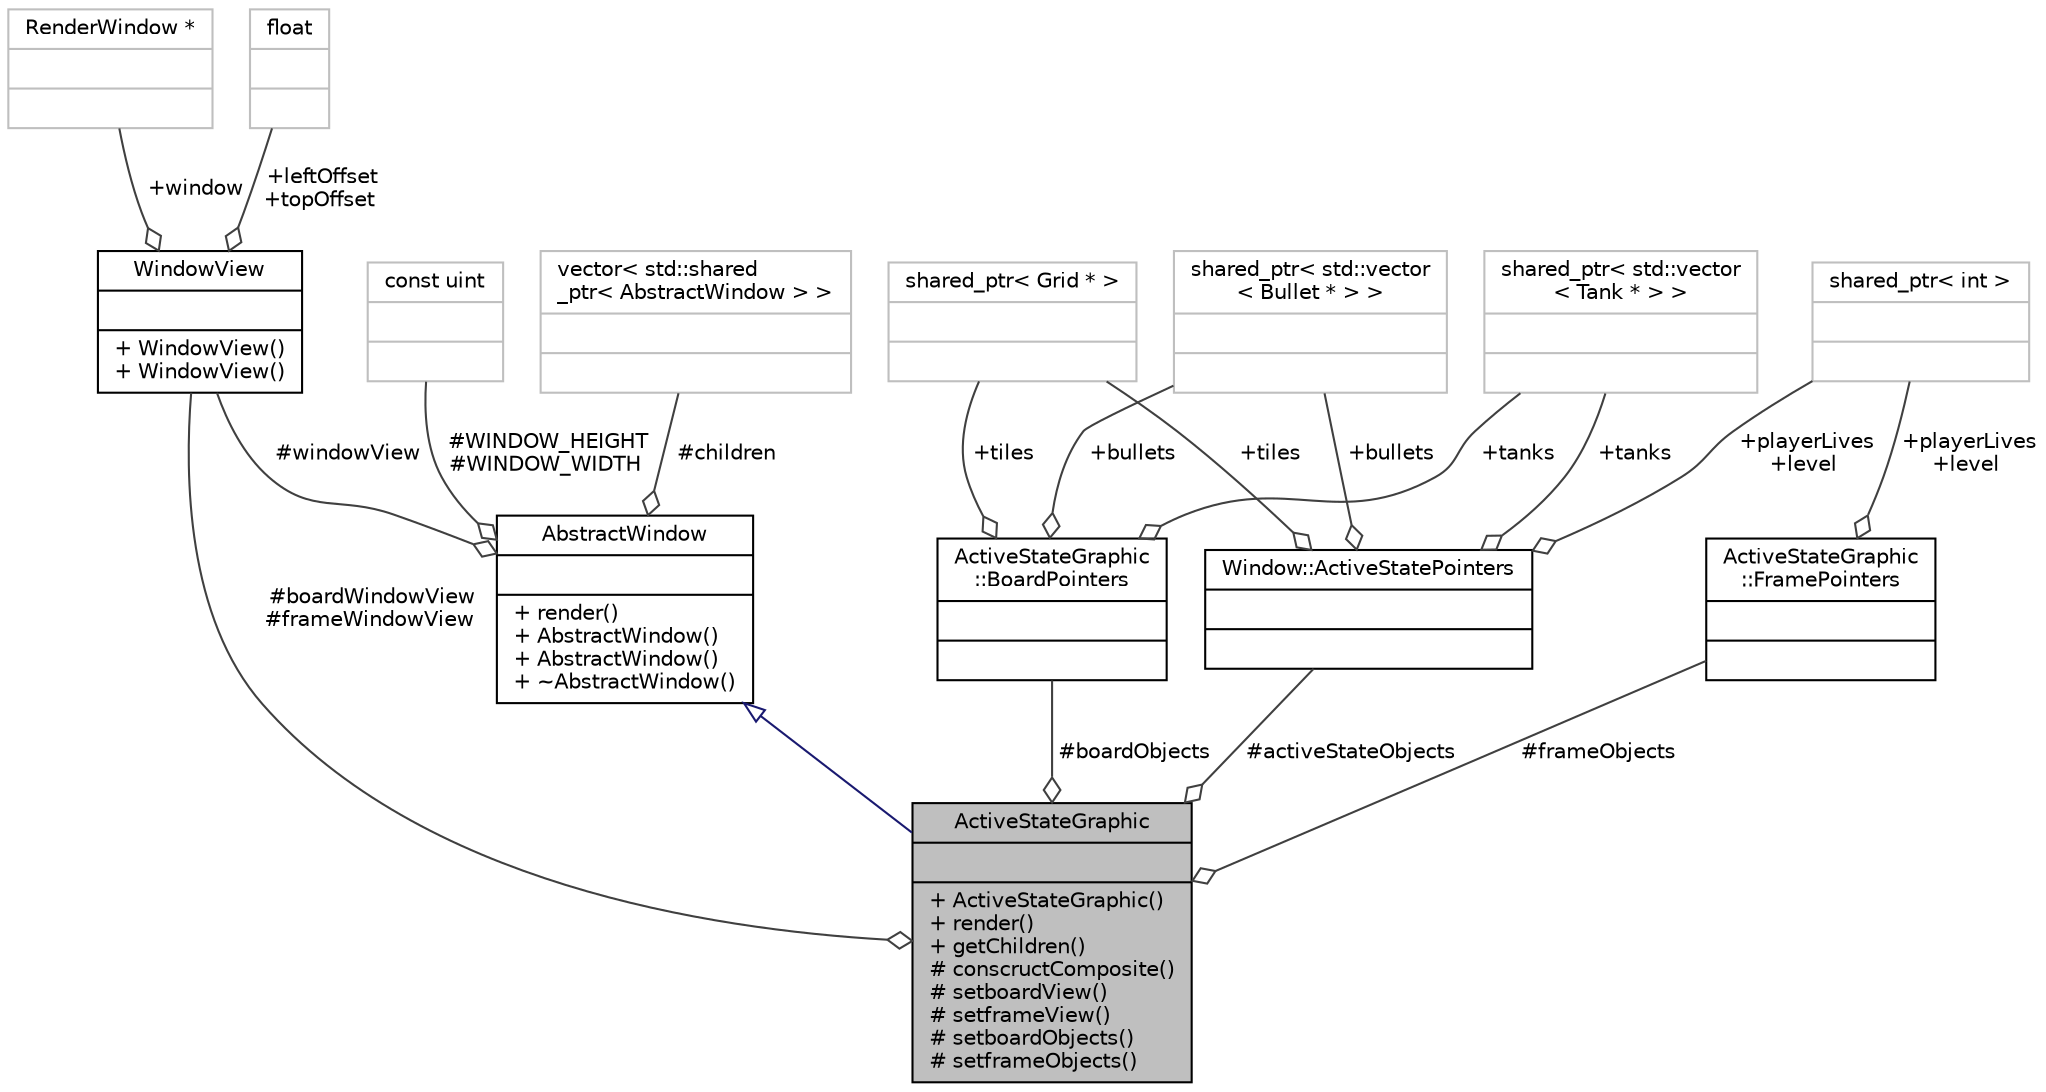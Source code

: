 digraph "ActiveStateGraphic"
{
 // INTERACTIVE_SVG=YES
 // LATEX_PDF_SIZE
  bgcolor="transparent";
  edge [fontname="Helvetica",fontsize="10",labelfontname="Helvetica",labelfontsize="10"];
  node [fontname="Helvetica",fontsize="10",shape=record];
  Node1 [label="{ActiveStateGraphic\n||+ ActiveStateGraphic()\l+ render()\l+ getChildren()\l# conscructComposite()\l# setboardView()\l# setframeView()\l# setboardObjects()\l# setframeObjects()\l}",height=0.2,width=0.4,color="black", fillcolor="grey75", style="filled", fontcolor="black",tooltip="Class resoponsible for computing ActiveState graphic."];
  Node2 -> Node1 [dir="back",color="midnightblue",fontsize="10",style="solid",arrowtail="onormal",fontname="Helvetica"];
  Node2 [label="{AbstractWindow\n||+ render()\l+ AbstractWindow()\l+ AbstractWindow()\l+ ~AbstractWindow()\l}",height=0.2,width=0.4,color="black",URL="$class_abstract_window.html",tooltip="Contains main SFML functions."];
  Node3 -> Node2 [color="grey25",fontsize="10",style="solid",label=" #WINDOW_HEIGHT\n#WINDOW_WIDTH" ,arrowhead="odiamond",fontname="Helvetica"];
  Node3 [label="{const uint\n||}",height=0.2,width=0.4,color="grey75",tooltip=" "];
  Node4 -> Node2 [color="grey25",fontsize="10",style="solid",label=" #windowView" ,arrowhead="odiamond",fontname="Helvetica"];
  Node4 [label="{WindowView\n||+ WindowView()\l+ WindowView()\l}",height=0.2,width=0.4,color="black",URL="$struct_window_view.html",tooltip="Struct that contains the sf::RenderWindow nad offset of elements to render."];
  Node5 -> Node4 [color="grey25",fontsize="10",style="solid",label=" +window" ,arrowhead="odiamond",fontname="Helvetica"];
  Node5 [label="{RenderWindow *\n||}",height=0.2,width=0.4,color="grey75",tooltip=" "];
  Node6 -> Node4 [color="grey25",fontsize="10",style="solid",label=" +leftOffset\n+topOffset" ,arrowhead="odiamond",fontname="Helvetica"];
  Node6 [label="{float\n||}",height=0.2,width=0.4,color="grey75",tooltip=" "];
  Node7 -> Node2 [color="grey25",fontsize="10",style="solid",label=" #children" ,arrowhead="odiamond",fontname="Helvetica"];
  Node7 [label="{vector\< std::shared\l_ptr\< AbstractWindow \> \>\n||}",height=0.2,width=0.4,color="grey75",tooltip=" "];
  Node8 -> Node1 [color="grey25",fontsize="10",style="solid",label=" #boardObjects" ,arrowhead="odiamond",fontname="Helvetica"];
  Node8 [label="{ActiveStateGraphic\l::BoardPointers\n||}",height=0.2,width=0.4,color="black",URL="$struct_active_state_graphic_1_1_board_pointers.html",tooltip="Stores given board object pointers."];
  Node9 -> Node8 [color="grey25",fontsize="10",style="solid",label=" +tiles" ,arrowhead="odiamond",fontname="Helvetica"];
  Node9 [label="{shared_ptr\< Grid * \>\n||}",height=0.2,width=0.4,color="grey75",tooltip=" "];
  Node10 -> Node8 [color="grey25",fontsize="10",style="solid",label=" +tanks" ,arrowhead="odiamond",fontname="Helvetica"];
  Node10 [label="{shared_ptr\< std::vector\l\< Tank * \> \>\n||}",height=0.2,width=0.4,color="grey75",tooltip=" "];
  Node11 -> Node8 [color="grey25",fontsize="10",style="solid",label=" +bullets" ,arrowhead="odiamond",fontname="Helvetica"];
  Node11 [label="{shared_ptr\< std::vector\l\< Bullet * \> \>\n||}",height=0.2,width=0.4,color="grey75",tooltip=" "];
  Node4 -> Node1 [color="grey25",fontsize="10",style="solid",label=" #boardWindowView\n#frameWindowView" ,arrowhead="odiamond",fontname="Helvetica"];
  Node12 -> Node1 [color="grey25",fontsize="10",style="solid",label=" #activeStateObjects" ,arrowhead="odiamond",fontname="Helvetica"];
  Node12 [label="{Window::ActiveStatePointers\n||}",height=0.2,width=0.4,color="black",URL="$struct_window_1_1_active_state_pointers.html",tooltip="Stores given ActiveState pointers."];
  Node13 -> Node12 [color="grey25",fontsize="10",style="solid",label=" +playerLives\n+level" ,arrowhead="odiamond",fontname="Helvetica"];
  Node13 [label="{shared_ptr\< int \>\n||}",height=0.2,width=0.4,color="grey75",tooltip=" "];
  Node9 -> Node12 [color="grey25",fontsize="10",style="solid",label=" +tiles" ,arrowhead="odiamond",fontname="Helvetica"];
  Node10 -> Node12 [color="grey25",fontsize="10",style="solid",label=" +tanks" ,arrowhead="odiamond",fontname="Helvetica"];
  Node11 -> Node12 [color="grey25",fontsize="10",style="solid",label=" +bullets" ,arrowhead="odiamond",fontname="Helvetica"];
  Node14 -> Node1 [color="grey25",fontsize="10",style="solid",label=" #frameObjects" ,arrowhead="odiamond",fontname="Helvetica"];
  Node14 [label="{ActiveStateGraphic\l::FramePointers\n||}",height=0.2,width=0.4,color="black",URL="$struct_active_state_graphic_1_1_frame_pointers.html",tooltip="Stores given frame object pointers."];
  Node13 -> Node14 [color="grey25",fontsize="10",style="solid",label=" +playerLives\n+level" ,arrowhead="odiamond",fontname="Helvetica"];
}

